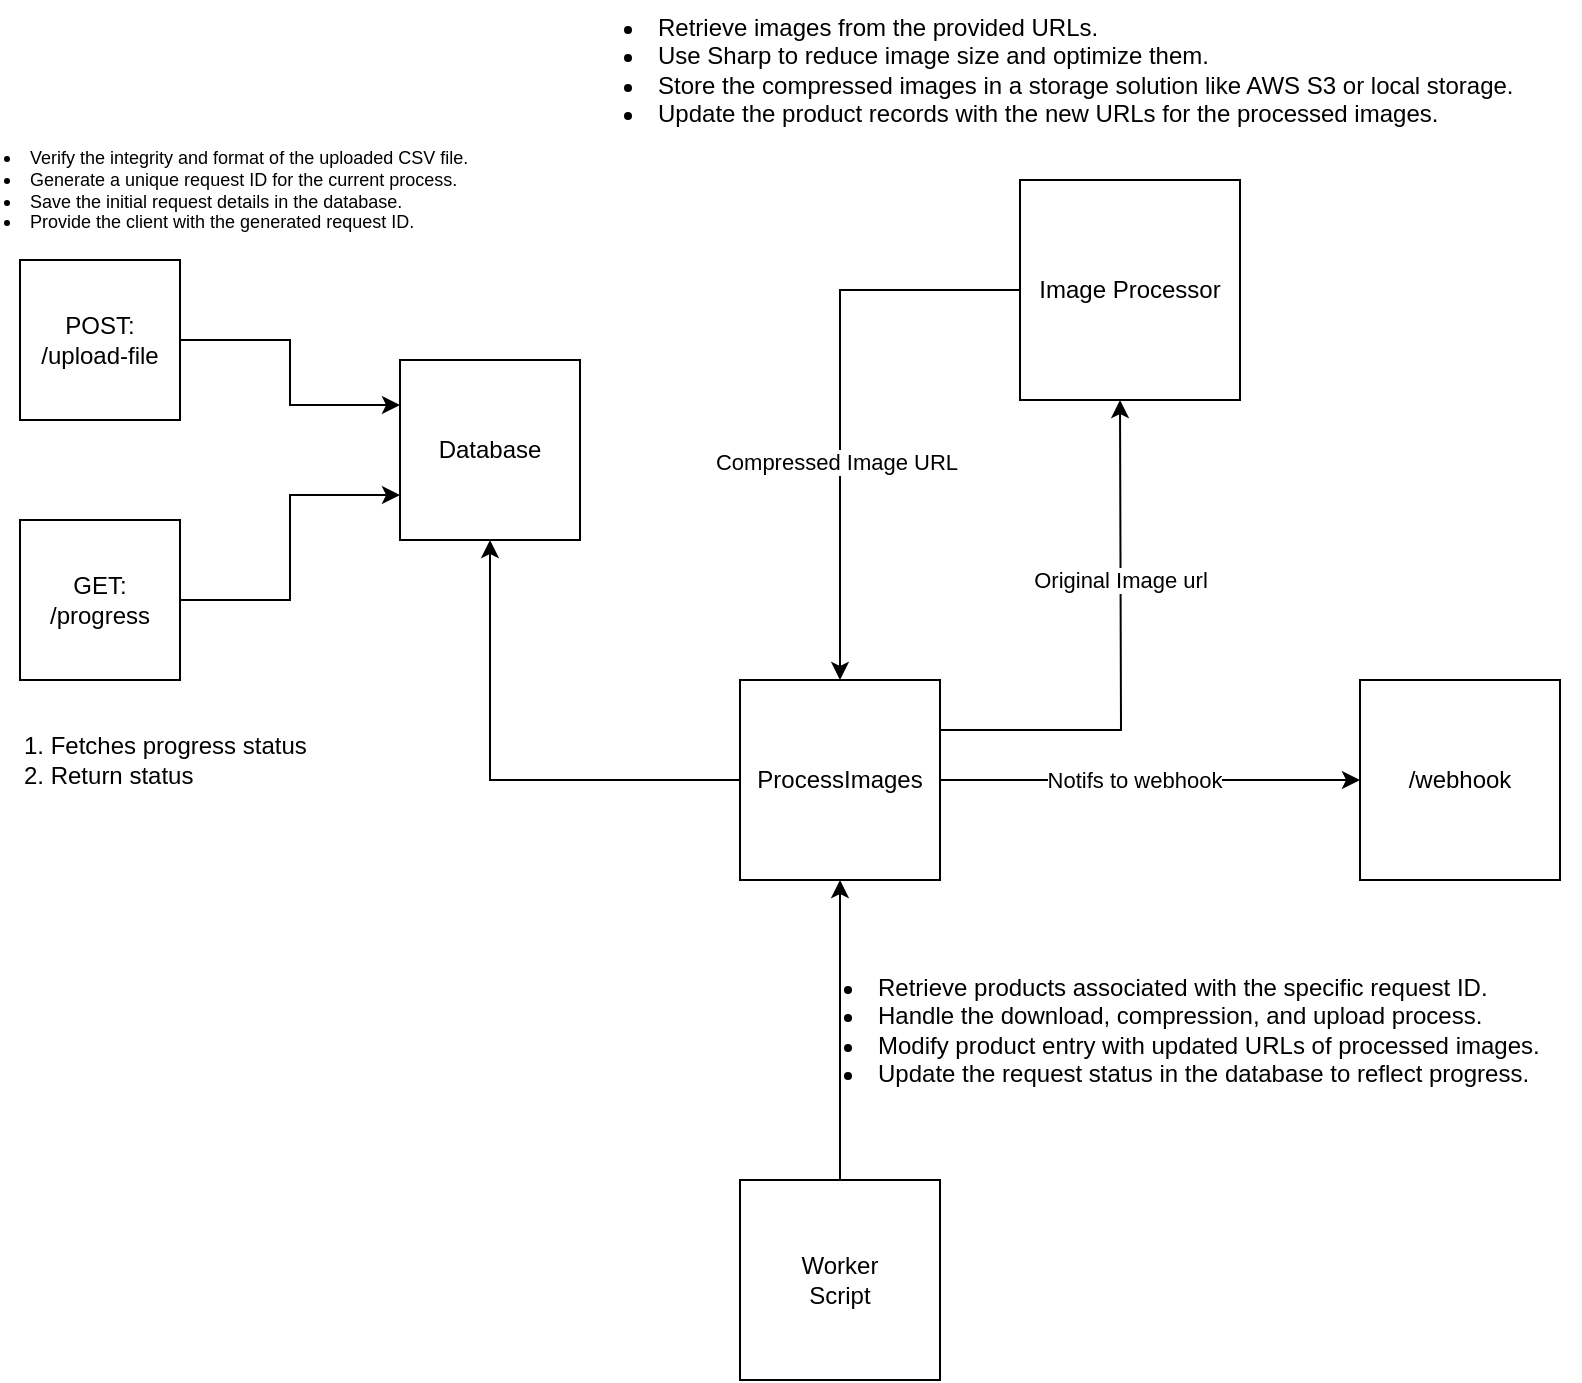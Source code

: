 <mxfile version="24.7.17">
  <diagram name="Page-1" id="7SB3SPlCcXXHxmxIh-Eu">
    <mxGraphModel grid="1" page="1" gridSize="10" guides="1" tooltips="1" connect="1" arrows="1" fold="1" pageScale="1" pageWidth="850" pageHeight="1100" math="0" shadow="0">
      <root>
        <mxCell id="0" />
        <mxCell id="1" parent="0" />
        <mxCell id="Ix0Jt4i83NipJIqp9N_r-1" value="Database" style="whiteSpace=wrap;html=1;aspect=fixed;" vertex="1" parent="1">
          <mxGeometry x="250" y="270" width="90" height="90" as="geometry" />
        </mxCell>
        <mxCell id="Ix0Jt4i83NipJIqp9N_r-16" style="edgeStyle=orthogonalEdgeStyle;rounded=0;orthogonalLoop=1;jettySize=auto;html=1;exitX=1;exitY=0.5;exitDx=0;exitDy=0;entryX=0;entryY=0.25;entryDx=0;entryDy=0;" edge="1" parent="1" source="Ix0Jt4i83NipJIqp9N_r-2" target="Ix0Jt4i83NipJIqp9N_r-1">
          <mxGeometry relative="1" as="geometry" />
        </mxCell>
        <mxCell id="Ix0Jt4i83NipJIqp9N_r-2" value="POST:&lt;div&gt;/upload-file&lt;/div&gt;" style="whiteSpace=wrap;html=1;aspect=fixed;" vertex="1" parent="1">
          <mxGeometry x="60" y="220" width="80" height="80" as="geometry" />
        </mxCell>
        <mxCell id="Ix0Jt4i83NipJIqp9N_r-18" style="edgeStyle=orthogonalEdgeStyle;rounded=0;orthogonalLoop=1;jettySize=auto;html=1;exitX=1;exitY=0.5;exitDx=0;exitDy=0;entryX=0;entryY=0.75;entryDx=0;entryDy=0;" edge="1" parent="1" source="Ix0Jt4i83NipJIqp9N_r-3" target="Ix0Jt4i83NipJIqp9N_r-1">
          <mxGeometry relative="1" as="geometry" />
        </mxCell>
        <mxCell id="Ix0Jt4i83NipJIqp9N_r-3" value="GET:&lt;div&gt;/progress&lt;/div&gt;" style="whiteSpace=wrap;html=1;aspect=fixed;" vertex="1" parent="1">
          <mxGeometry x="60" y="350" width="80" height="80" as="geometry" />
        </mxCell>
        <mxCell id="Ix0Jt4i83NipJIqp9N_r-8" style="edgeStyle=orthogonalEdgeStyle;rounded=0;orthogonalLoop=1;jettySize=auto;html=1;exitX=1;exitY=0.5;exitDx=0;exitDy=0;entryX=0;entryY=0.5;entryDx=0;entryDy=0;" edge="1" parent="1" source="Ix0Jt4i83NipJIqp9N_r-4" target="Ix0Jt4i83NipJIqp9N_r-7">
          <mxGeometry relative="1" as="geometry" />
        </mxCell>
        <mxCell id="Ix0Jt4i83NipJIqp9N_r-15" value="Notifs to webhook" style="edgeLabel;html=1;align=center;verticalAlign=middle;resizable=0;points=[];" connectable="0" vertex="1" parent="Ix0Jt4i83NipJIqp9N_r-8">
          <mxGeometry x="-0.134" y="2" relative="1" as="geometry">
            <mxPoint x="6" y="2" as="offset" />
          </mxGeometry>
        </mxCell>
        <mxCell id="Ix0Jt4i83NipJIqp9N_r-20" style="edgeStyle=orthogonalEdgeStyle;rounded=0;orthogonalLoop=1;jettySize=auto;html=1;exitX=0;exitY=0.5;exitDx=0;exitDy=0;entryX=0.5;entryY=1;entryDx=0;entryDy=0;" edge="1" parent="1" source="Ix0Jt4i83NipJIqp9N_r-4" target="Ix0Jt4i83NipJIqp9N_r-1">
          <mxGeometry relative="1" as="geometry" />
        </mxCell>
        <mxCell id="Ix0Jt4i83NipJIqp9N_r-22" style="edgeStyle=orthogonalEdgeStyle;rounded=0;orthogonalLoop=1;jettySize=auto;html=1;exitX=1;exitY=0.25;exitDx=0;exitDy=0;" edge="1" parent="1" source="Ix0Jt4i83NipJIqp9N_r-4">
          <mxGeometry relative="1" as="geometry">
            <mxPoint x="610" y="290" as="targetPoint" />
          </mxGeometry>
        </mxCell>
        <mxCell id="Ix0Jt4i83NipJIqp9N_r-4" value="ProcessImages" style="whiteSpace=wrap;html=1;aspect=fixed;" vertex="1" parent="1">
          <mxGeometry x="420" y="430" width="100" height="100" as="geometry" />
        </mxCell>
        <mxCell id="Ix0Jt4i83NipJIqp9N_r-6" style="edgeStyle=orthogonalEdgeStyle;rounded=0;orthogonalLoop=1;jettySize=auto;html=1;exitX=0.5;exitY=0;exitDx=0;exitDy=0;entryX=0.5;entryY=1;entryDx=0;entryDy=0;" edge="1" parent="1" source="Ix0Jt4i83NipJIqp9N_r-5" target="Ix0Jt4i83NipJIqp9N_r-4">
          <mxGeometry relative="1" as="geometry" />
        </mxCell>
        <mxCell id="Ix0Jt4i83NipJIqp9N_r-5" value="Worker&lt;div&gt;Script&lt;/div&gt;" style="whiteSpace=wrap;html=1;aspect=fixed;" vertex="1" parent="1">
          <mxGeometry x="420" y="680" width="100" height="100" as="geometry" />
        </mxCell>
        <mxCell id="Ix0Jt4i83NipJIqp9N_r-7" value="/webhook" style="whiteSpace=wrap;html=1;aspect=fixed;" vertex="1" parent="1">
          <mxGeometry x="730" y="430" width="100" height="100" as="geometry" />
        </mxCell>
        <mxCell id="Ix0Jt4i83NipJIqp9N_r-12" style="edgeStyle=orthogonalEdgeStyle;rounded=0;orthogonalLoop=1;jettySize=auto;html=1;exitX=0.5;exitY=1;exitDx=0;exitDy=0;entryX=0.5;entryY=1;entryDx=0;entryDy=0;" edge="1" parent="1" source="Ix0Jt4i83NipJIqp9N_r-9" target="Ix0Jt4i83NipJIqp9N_r-9">
          <mxGeometry relative="1" as="geometry" />
        </mxCell>
        <mxCell id="Ix0Jt4i83NipJIqp9N_r-13" value="Original Image url" style="edgeLabel;html=1;align=center;verticalAlign=middle;resizable=0;points=[];" connectable="0" vertex="1" parent="Ix0Jt4i83NipJIqp9N_r-12">
          <mxGeometry x="-0.479" y="-4" relative="1" as="geometry">
            <mxPoint x="-5" y="90" as="offset" />
          </mxGeometry>
        </mxCell>
        <mxCell id="Ix0Jt4i83NipJIqp9N_r-25" style="edgeStyle=orthogonalEdgeStyle;rounded=0;orthogonalLoop=1;jettySize=auto;html=1;exitX=0;exitY=0.5;exitDx=0;exitDy=0;entryX=0.5;entryY=0;entryDx=0;entryDy=0;" edge="1" parent="1" source="Ix0Jt4i83NipJIqp9N_r-9" target="Ix0Jt4i83NipJIqp9N_r-4">
          <mxGeometry relative="1" as="geometry" />
        </mxCell>
        <mxCell id="Ix0Jt4i83NipJIqp9N_r-26" value="Compressed Image URL" style="edgeLabel;html=1;align=center;verticalAlign=middle;resizable=0;points=[];" connectable="0" vertex="1" parent="Ix0Jt4i83NipJIqp9N_r-25">
          <mxGeometry x="0.223" y="-2" relative="1" as="geometry">
            <mxPoint y="1" as="offset" />
          </mxGeometry>
        </mxCell>
        <mxCell id="Ix0Jt4i83NipJIqp9N_r-9" value="Image Processor" style="whiteSpace=wrap;html=1;aspect=fixed;" vertex="1" parent="1">
          <mxGeometry x="560" y="180" width="110" height="110" as="geometry" />
        </mxCell>
        <mxCell id="Ix0Jt4i83NipJIqp9N_r-21" value="&lt;li&gt;Retrieve images from the provided URLs.&lt;/li&gt;&lt;li&gt;Use Sharp to reduce image size and optimize them.&lt;/li&gt;&lt;li&gt;Store the compressed images in a storage solution like AWS S3 or local storage.&lt;/li&gt;&lt;li&gt;Update the product records with the new URLs for the processed images.&lt;/li&gt;" style="text;html=1;align=left;verticalAlign=middle;resizable=0;points=[];autosize=1;strokeColor=none;fillColor=none;" vertex="1" parent="1">
          <mxGeometry x="360" y="90" width="470" height="70" as="geometry" />
        </mxCell>
        <mxCell id="Ix0Jt4i83NipJIqp9N_r-27" value="&lt;li&gt;&lt;span style=&quot;background-color: initial;&quot;&gt;Retrieve products associated with the specific request ID.&lt;/span&gt;&lt;br&gt;&lt;/li&gt;&lt;li&gt;Handle the download, compression, and upload process.&lt;/li&gt;&lt;li&gt;Modify product entry with updated URLs of processed images.&lt;/li&gt;&lt;li&gt;Update the request status in the database to reflect progress.&lt;/li&gt;" style="text;html=1;align=left;verticalAlign=middle;resizable=0;points=[];autosize=1;strokeColor=none;fillColor=none;" vertex="1" parent="1">
          <mxGeometry x="470" y="570" width="370" height="70" as="geometry" />
        </mxCell>
        <mxCell id="Ix0Jt4i83NipJIqp9N_r-28" value="1. Fetches progress status&lt;div&gt;2. Return status&lt;/div&gt;" style="text;html=1;align=left;verticalAlign=middle;resizable=0;points=[];autosize=1;strokeColor=none;fillColor=none;" vertex="1" parent="1">
          <mxGeometry x="60" y="450" width="160" height="40" as="geometry" />
        </mxCell>
        <mxCell id="Ix0Jt4i83NipJIqp9N_r-30" value="&lt;font style=&quot;font-size: 9px;&quot;&gt;&lt;li&gt;Verify the integrity and format of the uploaded CSV file.&lt;/li&gt;&lt;li&gt;Generate a unique request ID for the current process.&lt;/li&gt;&lt;li&gt;Save the initial request details in the database.&lt;/li&gt;&lt;li&gt;Provide the client with the generated request ID.&lt;/li&gt;&lt;/font&gt;" style="text;html=1;align=left;verticalAlign=middle;resizable=0;points=[];autosize=1;strokeColor=none;fillColor=none;" vertex="1" parent="1">
          <mxGeometry x="50" y="155" width="250" height="60" as="geometry" />
        </mxCell>
      </root>
    </mxGraphModel>
  </diagram>
</mxfile>
